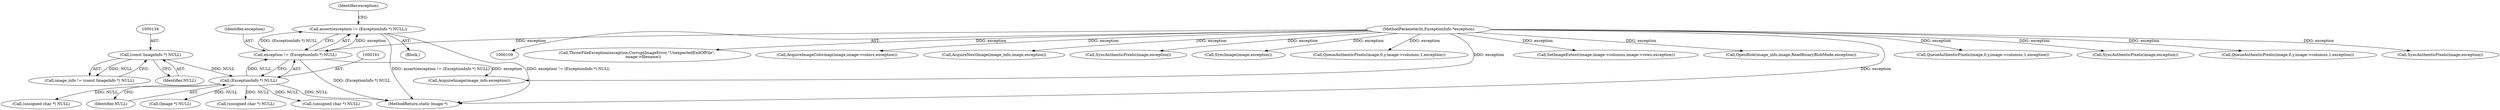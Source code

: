 digraph "0_ImageMagick_bd96074b254c6607a0f7731e59f923ad19d5a46d@API" {
"1000157" [label="(Call,assert(exception != (ExceptionInfo *) NULL))"];
"1000158" [label="(Call,exception != (ExceptionInfo *) NULL)"];
"1000111" [label="(MethodParameterIn,ExceptionInfo *exception)"];
"1000160" [label="(Call,(ExceptionInfo *) NULL)"];
"1000133" [label="(Call,(const ImageInfo *) NULL)"];
"1001613" [label="(Call,ThrowFileException(exception,CorruptImageError,\"UnexpectedEndOfFile\",\n          image->filename))"];
"1000112" [label="(Block,)"];
"1000471" [label="(Call,(unsigned char *) NULL)"];
"1000131" [label="(Call,image_info != (const ImageInfo *) NULL)"];
"1000439" [label="(Call,AcquireImageColormap(image,image->colors,exception))"];
"1000171" [label="(Call,AcquireImage(image_info,exception))"];
"1000191" [label="(Call,(Image *) NULL)"];
"1000159" [label="(Identifier,exception)"];
"1001655" [label="(Call,AcquireNextImage(image_info,image,exception))"];
"1001560" [label="(Call,SyncAuthenticPixels(image,exception))"];
"1001598" [label="(Call,SyncImage(image,exception))"];
"1000828" [label="(Call,(unsigned char *) NULL)"];
"1001396" [label="(Call,QueueAuthenticPixels(image,0,y,image->columns,1,exception))"];
"1000717" [label="(Call,SetImageExtent(image,image->columns,image->rows,exception))"];
"1000158" [label="(Call,exception != (ExceptionInfo *) NULL)"];
"1000176" [label="(Call,OpenBlob(image_info,image,ReadBinaryBlobMode,exception))"];
"1000166" [label="(Identifier,exception)"];
"1000162" [label="(Identifier,NULL)"];
"1000133" [label="(Call,(const ImageInfo *) NULL)"];
"1000135" [label="(Identifier,NULL)"];
"1000639" [label="(Call,(unsigned char *) NULL)"];
"1001231" [label="(Call,QueueAuthenticPixels(image,0,y,image->columns,1,exception))"];
"1001283" [label="(Call,SyncAuthenticPixels(image,exception))"];
"1000157" [label="(Call,assert(exception != (ExceptionInfo *) NULL))"];
"1000991" [label="(Call,QueueAuthenticPixels(image,0,y,image->columns,1,exception))"];
"1000111" [label="(MethodParameterIn,ExceptionInfo *exception)"];
"1001705" [label="(MethodReturn,static Image *)"];
"1001124" [label="(Call,SyncAuthenticPixels(image,exception))"];
"1000160" [label="(Call,(ExceptionInfo *) NULL)"];
"1000157" -> "1000112"  [label="AST: "];
"1000157" -> "1000158"  [label="CFG: "];
"1000158" -> "1000157"  [label="AST: "];
"1000166" -> "1000157"  [label="CFG: "];
"1000157" -> "1001705"  [label="DDG: assert(exception != (ExceptionInfo *) NULL)"];
"1000157" -> "1001705"  [label="DDG: exception != (ExceptionInfo *) NULL"];
"1000158" -> "1000157"  [label="DDG: exception"];
"1000158" -> "1000157"  [label="DDG: (ExceptionInfo *) NULL"];
"1000158" -> "1000160"  [label="CFG: "];
"1000159" -> "1000158"  [label="AST: "];
"1000160" -> "1000158"  [label="AST: "];
"1000158" -> "1001705"  [label="DDG: (ExceptionInfo *) NULL"];
"1000111" -> "1000158"  [label="DDG: exception"];
"1000160" -> "1000158"  [label="DDG: NULL"];
"1000158" -> "1000171"  [label="DDG: exception"];
"1000111" -> "1000109"  [label="AST: "];
"1000111" -> "1001705"  [label="DDG: exception"];
"1000111" -> "1000171"  [label="DDG: exception"];
"1000111" -> "1000176"  [label="DDG: exception"];
"1000111" -> "1000439"  [label="DDG: exception"];
"1000111" -> "1000717"  [label="DDG: exception"];
"1000111" -> "1000991"  [label="DDG: exception"];
"1000111" -> "1001124"  [label="DDG: exception"];
"1000111" -> "1001231"  [label="DDG: exception"];
"1000111" -> "1001283"  [label="DDG: exception"];
"1000111" -> "1001396"  [label="DDG: exception"];
"1000111" -> "1001560"  [label="DDG: exception"];
"1000111" -> "1001598"  [label="DDG: exception"];
"1000111" -> "1001613"  [label="DDG: exception"];
"1000111" -> "1001655"  [label="DDG: exception"];
"1000160" -> "1000162"  [label="CFG: "];
"1000161" -> "1000160"  [label="AST: "];
"1000162" -> "1000160"  [label="AST: "];
"1000160" -> "1001705"  [label="DDG: NULL"];
"1000133" -> "1000160"  [label="DDG: NULL"];
"1000160" -> "1000191"  [label="DDG: NULL"];
"1000160" -> "1000471"  [label="DDG: NULL"];
"1000160" -> "1000639"  [label="DDG: NULL"];
"1000160" -> "1000828"  [label="DDG: NULL"];
"1000133" -> "1000131"  [label="AST: "];
"1000133" -> "1000135"  [label="CFG: "];
"1000134" -> "1000133"  [label="AST: "];
"1000135" -> "1000133"  [label="AST: "];
"1000131" -> "1000133"  [label="CFG: "];
"1000133" -> "1000131"  [label="DDG: NULL"];
}
